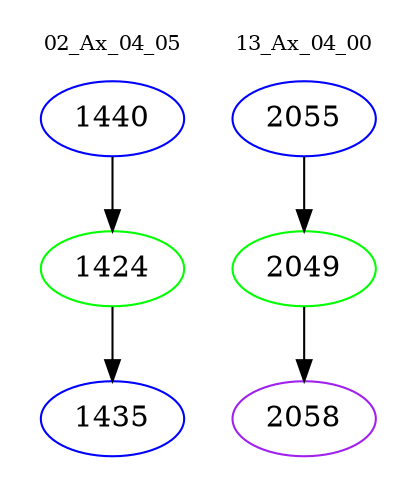 digraph{
subgraph cluster_0 {
color = white
label = "02_Ax_04_05";
fontsize=10;
T0_1440 [label="1440", color="blue"]
T0_1440 -> T0_1424 [color="black"]
T0_1424 [label="1424", color="green"]
T0_1424 -> T0_1435 [color="black"]
T0_1435 [label="1435", color="blue"]
}
subgraph cluster_1 {
color = white
label = "13_Ax_04_00";
fontsize=10;
T1_2055 [label="2055", color="blue"]
T1_2055 -> T1_2049 [color="black"]
T1_2049 [label="2049", color="green"]
T1_2049 -> T1_2058 [color="black"]
T1_2058 [label="2058", color="purple"]
}
}
